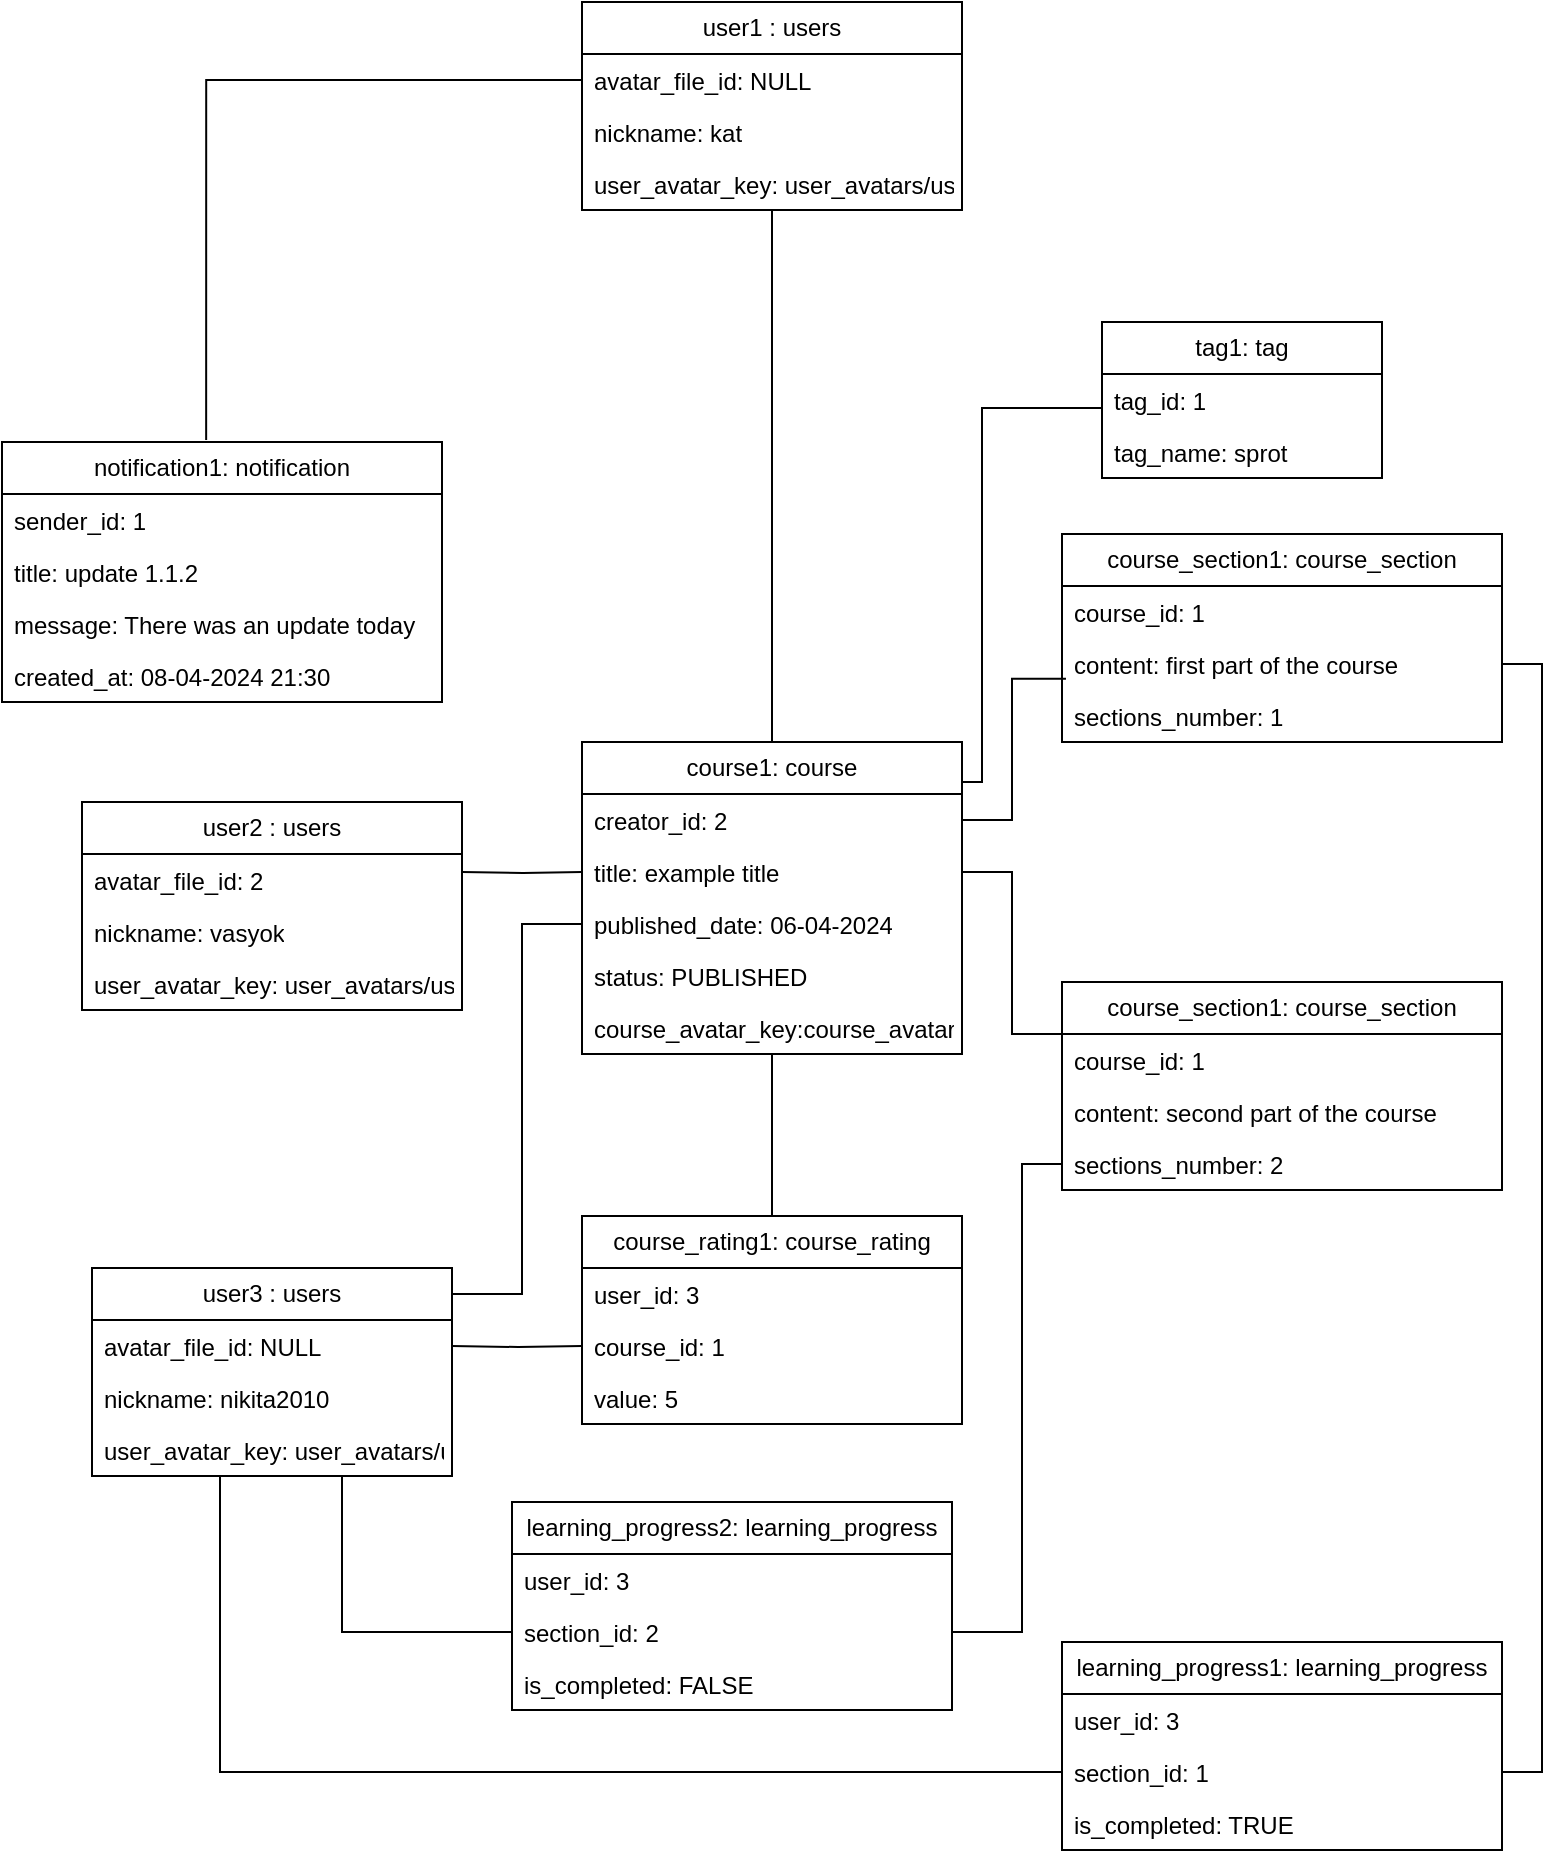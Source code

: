 <mxfile version="24.1.0" type="device">
  <diagram name="Page-1" id="b5b7bab2-c9e2-2cf4-8b2a-24fd1a2a6d21">
    <mxGraphModel dx="1434" dy="836" grid="1" gridSize="10" guides="1" tooltips="1" connect="1" arrows="1" fold="1" page="1" pageScale="1" pageWidth="827" pageHeight="1169" background="none" math="0" shadow="0">
      <root>
        <mxCell id="0" />
        <mxCell id="1" parent="0" />
        <mxCell id="cTdW70NepCCZIWqHgug1-1" value="user2 : users" style="swimlane;fontStyle=0;childLayout=stackLayout;horizontal=1;startSize=26;fillColor=none;horizontalStack=0;resizeParent=1;resizeParentMax=0;resizeLast=0;collapsible=1;marginBottom=0;whiteSpace=wrap;html=1;" parent="1" vertex="1">
          <mxGeometry x="60" y="450" width="190" height="104" as="geometry" />
        </mxCell>
        <mxCell id="cTdW70NepCCZIWqHgug1-2" value="avatar_file_id: 2" style="text;strokeColor=none;fillColor=none;align=left;verticalAlign=top;spacingLeft=4;spacingRight=4;overflow=hidden;rotatable=0;points=[[0,0.5],[1,0.5]];portConstraint=eastwest;whiteSpace=wrap;html=1;" parent="cTdW70NepCCZIWqHgug1-1" vertex="1">
          <mxGeometry y="26" width="190" height="26" as="geometry" />
        </mxCell>
        <mxCell id="qzsGJ3pXTFSO7XhK0shY-1" value="nickname: vasyok" style="text;strokeColor=none;fillColor=none;align=left;verticalAlign=top;spacingLeft=4;spacingRight=4;overflow=hidden;rotatable=0;points=[[0,0.5],[1,0.5]];portConstraint=eastwest;whiteSpace=wrap;html=1;" parent="cTdW70NepCCZIWqHgug1-1" vertex="1">
          <mxGeometry y="52" width="190" height="26" as="geometry" />
        </mxCell>
        <mxCell id="cqOTCVQTFSez_GUfT9-f-2" value="user_avatar_key:&amp;nbsp;user_avatars/user_2_avatar.jpg" style="text;strokeColor=none;fillColor=none;align=left;verticalAlign=top;spacingLeft=4;spacingRight=4;overflow=hidden;rotatable=0;points=[[0,0.5],[1,0.5]];portConstraint=eastwest;whiteSpace=wrap;html=1;" vertex="1" parent="cTdW70NepCCZIWqHgug1-1">
          <mxGeometry y="78" width="190" height="26" as="geometry" />
        </mxCell>
        <mxCell id="ExJdHabm7_KHnXWHpjVK-8" style="edgeStyle=orthogonalEdgeStyle;rounded=0;orthogonalLoop=1;jettySize=auto;html=1;entryX=0;entryY=0.654;entryDx=0;entryDy=0;endArrow=none;endFill=0;entryPerimeter=0;" parent="1" source="cTdW70NepCCZIWqHgug1-322" target="ExJdHabm7_KHnXWHpjVK-11" edge="1">
          <mxGeometry relative="1" as="geometry">
            <mxPoint x="570" y="215" as="targetPoint" />
            <Array as="points">
              <mxPoint x="510" y="440" />
              <mxPoint x="510" y="253" />
            </Array>
          </mxGeometry>
        </mxCell>
        <mxCell id="cTdW70NepCCZIWqHgug1-322" value="course1: course" style="swimlane;fontStyle=0;childLayout=stackLayout;horizontal=1;startSize=26;fillColor=none;horizontalStack=0;resizeParent=1;resizeParentMax=0;resizeLast=0;collapsible=1;marginBottom=0;whiteSpace=wrap;html=1;" parent="1" vertex="1">
          <mxGeometry x="310" y="420" width="190" height="156" as="geometry" />
        </mxCell>
        <mxCell id="cTdW70NepCCZIWqHgug1-323" value="creator_id: 2" style="text;strokeColor=none;fillColor=none;align=left;verticalAlign=top;spacingLeft=4;spacingRight=4;overflow=hidden;rotatable=0;points=[[0,0.5],[1,0.5]];portConstraint=eastwest;whiteSpace=wrap;html=1;" parent="cTdW70NepCCZIWqHgug1-322" vertex="1">
          <mxGeometry y="26" width="190" height="26" as="geometry" />
        </mxCell>
        <mxCell id="cTdW70NepCCZIWqHgug1-324" value="title: example title" style="text;strokeColor=none;fillColor=none;align=left;verticalAlign=top;spacingLeft=4;spacingRight=4;overflow=hidden;rotatable=0;points=[[0,0.5],[1,0.5]];portConstraint=eastwest;whiteSpace=wrap;html=1;" parent="cTdW70NepCCZIWqHgug1-322" vertex="1">
          <mxGeometry y="52" width="190" height="26" as="geometry" />
        </mxCell>
        <mxCell id="cTdW70NepCCZIWqHgug1-325" value="published_date: 06-04-2024" style="text;strokeColor=none;fillColor=none;align=left;verticalAlign=top;spacingLeft=4;spacingRight=4;overflow=hidden;rotatable=0;points=[[0,0.5],[1,0.5]];portConstraint=eastwest;whiteSpace=wrap;html=1;" parent="cTdW70NepCCZIWqHgug1-322" vertex="1">
          <mxGeometry y="78" width="190" height="26" as="geometry" />
        </mxCell>
        <mxCell id="GGQ7iSAOQ_vFK_jtie28-1" value="status:&amp;nbsp;PUBLISHED" style="text;strokeColor=none;fillColor=none;align=left;verticalAlign=top;spacingLeft=4;spacingRight=4;overflow=hidden;rotatable=0;points=[[0,0.5],[1,0.5]];portConstraint=eastwest;whiteSpace=wrap;html=1;" parent="cTdW70NepCCZIWqHgug1-322" vertex="1">
          <mxGeometry y="104" width="190" height="26" as="geometry" />
        </mxCell>
        <mxCell id="cqOTCVQTFSez_GUfT9-f-1" value="course_avatar_key:course_avatars/course_1_avatar.jpg" style="text;strokeColor=none;fillColor=none;align=left;verticalAlign=top;spacingLeft=4;spacingRight=4;overflow=hidden;rotatable=0;points=[[0,0.5],[1,0.5]];portConstraint=eastwest;whiteSpace=wrap;html=1;" vertex="1" parent="cTdW70NepCCZIWqHgug1-322">
          <mxGeometry y="130" width="190" height="26" as="geometry" />
        </mxCell>
        <mxCell id="cTdW70NepCCZIWqHgug1-327" style="edgeStyle=orthogonalEdgeStyle;rounded=0;orthogonalLoop=1;jettySize=auto;html=1;endArrow=none;endFill=0;" parent="1" target="cTdW70NepCCZIWqHgug1-324" edge="1">
          <mxGeometry relative="1" as="geometry">
            <mxPoint x="250" y="485" as="sourcePoint" />
          </mxGeometry>
        </mxCell>
        <mxCell id="cTdW70NepCCZIWqHgug1-336" style="edgeStyle=orthogonalEdgeStyle;rounded=0;orthogonalLoop=1;jettySize=auto;html=1;entryX=0;entryY=0.5;entryDx=0;entryDy=0;exitX=1;exitY=0.25;exitDx=0;exitDy=0;endArrow=none;endFill=0;" parent="1" source="cTdW70NepCCZIWqHgug1-328" target="cTdW70NepCCZIWqHgug1-325" edge="1">
          <mxGeometry relative="1" as="geometry">
            <mxPoint x="245" y="696" as="sourcePoint" />
            <Array as="points">
              <mxPoint x="280" y="696" />
              <mxPoint x="280" y="511" />
            </Array>
          </mxGeometry>
        </mxCell>
        <mxCell id="cTdW70NepCCZIWqHgug1-328" value="user3 : users" style="swimlane;fontStyle=0;childLayout=stackLayout;horizontal=1;startSize=26;fillColor=none;horizontalStack=0;resizeParent=1;resizeParentMax=0;resizeLast=0;collapsible=1;marginBottom=0;whiteSpace=wrap;html=1;" parent="1" vertex="1">
          <mxGeometry x="65" y="683" width="180" height="104" as="geometry" />
        </mxCell>
        <mxCell id="cTdW70NepCCZIWqHgug1-329" value="avatar_file_id: NULL" style="text;strokeColor=none;fillColor=none;align=left;verticalAlign=top;spacingLeft=4;spacingRight=4;overflow=hidden;rotatable=0;points=[[0,0.5],[1,0.5]];portConstraint=eastwest;whiteSpace=wrap;html=1;" parent="cTdW70NepCCZIWqHgug1-328" vertex="1">
          <mxGeometry y="26" width="180" height="26" as="geometry" />
        </mxCell>
        <mxCell id="qzsGJ3pXTFSO7XhK0shY-2" value="nickname: nikita2010" style="text;strokeColor=none;fillColor=none;align=left;verticalAlign=top;spacingLeft=4;spacingRight=4;overflow=hidden;rotatable=0;points=[[0,0.5],[1,0.5]];portConstraint=eastwest;whiteSpace=wrap;html=1;" parent="cTdW70NepCCZIWqHgug1-328" vertex="1">
          <mxGeometry y="52" width="180" height="26" as="geometry" />
        </mxCell>
        <mxCell id="cqOTCVQTFSez_GUfT9-f-4" value="user_avatar_key:&amp;nbsp;user_avatars/user_3_avatar.jpg" style="text;strokeColor=none;fillColor=none;align=left;verticalAlign=top;spacingLeft=4;spacingRight=4;overflow=hidden;rotatable=0;points=[[0,0.5],[1,0.5]];portConstraint=eastwest;whiteSpace=wrap;html=1;" vertex="1" parent="cTdW70NepCCZIWqHgug1-328">
          <mxGeometry y="78" width="180" height="26" as="geometry" />
        </mxCell>
        <mxCell id="cTdW70NepCCZIWqHgug1-343" style="edgeStyle=orthogonalEdgeStyle;rounded=0;orthogonalLoop=1;jettySize=auto;html=1;entryX=0.5;entryY=1;entryDx=0;entryDy=0;endArrow=none;endFill=0;" parent="1" source="cTdW70NepCCZIWqHgug1-337" target="cTdW70NepCCZIWqHgug1-322" edge="1">
          <mxGeometry relative="1" as="geometry" />
        </mxCell>
        <mxCell id="cTdW70NepCCZIWqHgug1-337" value="course_rating1: course_rating" style="swimlane;fontStyle=0;childLayout=stackLayout;horizontal=1;startSize=26;fillColor=none;horizontalStack=0;resizeParent=1;resizeParentMax=0;resizeLast=0;collapsible=1;marginBottom=0;whiteSpace=wrap;html=1;" parent="1" vertex="1">
          <mxGeometry x="310" y="657" width="190" height="104" as="geometry" />
        </mxCell>
        <mxCell id="cTdW70NepCCZIWqHgug1-338" value="user_id: 3" style="text;strokeColor=none;fillColor=none;align=left;verticalAlign=top;spacingLeft=4;spacingRight=4;overflow=hidden;rotatable=0;points=[[0,0.5],[1,0.5]];portConstraint=eastwest;whiteSpace=wrap;html=1;" parent="cTdW70NepCCZIWqHgug1-337" vertex="1">
          <mxGeometry y="26" width="190" height="26" as="geometry" />
        </mxCell>
        <mxCell id="cTdW70NepCCZIWqHgug1-339" value="course_id: 1" style="text;strokeColor=none;fillColor=none;align=left;verticalAlign=top;spacingLeft=4;spacingRight=4;overflow=hidden;rotatable=0;points=[[0,0.5],[1,0.5]];portConstraint=eastwest;whiteSpace=wrap;html=1;" parent="cTdW70NepCCZIWqHgug1-337" vertex="1">
          <mxGeometry y="52" width="190" height="26" as="geometry" />
        </mxCell>
        <mxCell id="cTdW70NepCCZIWqHgug1-340" value="value: 5" style="text;strokeColor=none;fillColor=none;align=left;verticalAlign=top;spacingLeft=4;spacingRight=4;overflow=hidden;rotatable=0;points=[[0,0.5],[1,0.5]];portConstraint=eastwest;whiteSpace=wrap;html=1;" parent="cTdW70NepCCZIWqHgug1-337" vertex="1">
          <mxGeometry y="78" width="190" height="26" as="geometry" />
        </mxCell>
        <mxCell id="cTdW70NepCCZIWqHgug1-341" style="edgeStyle=orthogonalEdgeStyle;rounded=0;orthogonalLoop=1;jettySize=auto;html=1;entryX=0;entryY=0.5;entryDx=0;entryDy=0;startArrow=none;startFill=0;endArrow=none;endFill=0;" parent="1" target="cTdW70NepCCZIWqHgug1-339" edge="1">
          <mxGeometry relative="1" as="geometry">
            <mxPoint x="245" y="722" as="sourcePoint" />
          </mxGeometry>
        </mxCell>
        <mxCell id="cTdW70NepCCZIWqHgug1-352" value="course_section1: course_section" style="swimlane;fontStyle=0;childLayout=stackLayout;horizontal=1;startSize=26;fillColor=none;horizontalStack=0;resizeParent=1;resizeParentMax=0;resizeLast=0;collapsible=1;marginBottom=0;whiteSpace=wrap;html=1;" parent="1" vertex="1">
          <mxGeometry x="550" y="316" width="220" height="104" as="geometry" />
        </mxCell>
        <mxCell id="cTdW70NepCCZIWqHgug1-353" value="course_id: 1" style="text;strokeColor=none;fillColor=none;align=left;verticalAlign=top;spacingLeft=4;spacingRight=4;overflow=hidden;rotatable=0;points=[[0,0.5],[1,0.5]];portConstraint=eastwest;whiteSpace=wrap;html=1;" parent="cTdW70NepCCZIWqHgug1-352" vertex="1">
          <mxGeometry y="26" width="220" height="26" as="geometry" />
        </mxCell>
        <mxCell id="cTdW70NepCCZIWqHgug1-354" value="content: first part of the course" style="text;strokeColor=none;fillColor=none;align=left;verticalAlign=top;spacingLeft=4;spacingRight=4;overflow=hidden;rotatable=0;points=[[0,0.5],[1,0.5]];portConstraint=eastwest;whiteSpace=wrap;html=1;" parent="cTdW70NepCCZIWqHgug1-352" vertex="1">
          <mxGeometry y="52" width="220" height="26" as="geometry" />
        </mxCell>
        <mxCell id="cTdW70NepCCZIWqHgug1-355" value="sections_number: 1" style="text;strokeColor=none;fillColor=none;align=left;verticalAlign=top;spacingLeft=4;spacingRight=4;overflow=hidden;rotatable=0;points=[[0,0.5],[1,0.5]];portConstraint=eastwest;whiteSpace=wrap;html=1;" parent="cTdW70NepCCZIWqHgug1-352" vertex="1">
          <mxGeometry y="78" width="220" height="26" as="geometry" />
        </mxCell>
        <mxCell id="cTdW70NepCCZIWqHgug1-356" value="course_section1: course_section" style="swimlane;fontStyle=0;childLayout=stackLayout;horizontal=1;startSize=26;fillColor=none;horizontalStack=0;resizeParent=1;resizeParentMax=0;resizeLast=0;collapsible=1;marginBottom=0;whiteSpace=wrap;html=1;" parent="1" vertex="1">
          <mxGeometry x="550" y="540" width="220" height="104" as="geometry" />
        </mxCell>
        <mxCell id="cTdW70NepCCZIWqHgug1-357" value="course_id: 1" style="text;strokeColor=none;fillColor=none;align=left;verticalAlign=top;spacingLeft=4;spacingRight=4;overflow=hidden;rotatable=0;points=[[0,0.5],[1,0.5]];portConstraint=eastwest;whiteSpace=wrap;html=1;" parent="cTdW70NepCCZIWqHgug1-356" vertex="1">
          <mxGeometry y="26" width="220" height="26" as="geometry" />
        </mxCell>
        <mxCell id="cTdW70NepCCZIWqHgug1-358" value="content: second part of the course" style="text;strokeColor=none;fillColor=none;align=left;verticalAlign=top;spacingLeft=4;spacingRight=4;overflow=hidden;rotatable=0;points=[[0,0.5],[1,0.5]];portConstraint=eastwest;whiteSpace=wrap;html=1;" parent="cTdW70NepCCZIWqHgug1-356" vertex="1">
          <mxGeometry y="52" width="220" height="26" as="geometry" />
        </mxCell>
        <mxCell id="cTdW70NepCCZIWqHgug1-359" value="sections_number: 2" style="text;strokeColor=none;fillColor=none;align=left;verticalAlign=top;spacingLeft=4;spacingRight=4;overflow=hidden;rotatable=0;points=[[0,0.5],[1,0.5]];portConstraint=eastwest;whiteSpace=wrap;html=1;" parent="cTdW70NepCCZIWqHgug1-356" vertex="1">
          <mxGeometry y="78" width="220" height="26" as="geometry" />
        </mxCell>
        <mxCell id="cTdW70NepCCZIWqHgug1-360" style="edgeStyle=orthogonalEdgeStyle;rounded=0;orthogonalLoop=1;jettySize=auto;html=1;entryX=0;entryY=0.25;entryDx=0;entryDy=0;startArrow=none;startFill=0;endArrow=none;endFill=0;" parent="1" source="cTdW70NepCCZIWqHgug1-324" target="cTdW70NepCCZIWqHgug1-356" edge="1">
          <mxGeometry relative="1" as="geometry" />
        </mxCell>
        <mxCell id="cTdW70NepCCZIWqHgug1-362" style="edgeStyle=orthogonalEdgeStyle;rounded=0;orthogonalLoop=1;jettySize=auto;html=1;entryX=0.009;entryY=0.784;entryDx=0;entryDy=0;entryPerimeter=0;endArrow=none;endFill=0;" parent="1" source="cTdW70NepCCZIWqHgug1-323" target="cTdW70NepCCZIWqHgug1-354" edge="1">
          <mxGeometry relative="1" as="geometry" />
        </mxCell>
        <mxCell id="cTdW70NepCCZIWqHgug1-374" value="learning_progress1: learning_progress" style="swimlane;fontStyle=0;childLayout=stackLayout;horizontal=1;startSize=26;fillColor=none;horizontalStack=0;resizeParent=1;resizeParentMax=0;resizeLast=0;collapsible=1;marginBottom=0;whiteSpace=wrap;html=1;" parent="1" vertex="1">
          <mxGeometry x="550" y="870" width="220" height="104" as="geometry" />
        </mxCell>
        <mxCell id="cTdW70NepCCZIWqHgug1-375" value="user_id: 3" style="text;strokeColor=none;fillColor=none;align=left;verticalAlign=top;spacingLeft=4;spacingRight=4;overflow=hidden;rotatable=0;points=[[0,0.5],[1,0.5]];portConstraint=eastwest;whiteSpace=wrap;html=1;" parent="cTdW70NepCCZIWqHgug1-374" vertex="1">
          <mxGeometry y="26" width="220" height="26" as="geometry" />
        </mxCell>
        <mxCell id="cTdW70NepCCZIWqHgug1-376" value="section_id: 1" style="text;strokeColor=none;fillColor=none;align=left;verticalAlign=top;spacingLeft=4;spacingRight=4;overflow=hidden;rotatable=0;points=[[0,0.5],[1,0.5]];portConstraint=eastwest;whiteSpace=wrap;html=1;" parent="cTdW70NepCCZIWqHgug1-374" vertex="1">
          <mxGeometry y="52" width="220" height="26" as="geometry" />
        </mxCell>
        <mxCell id="cTdW70NepCCZIWqHgug1-377" value="is_completed: TRUE" style="text;strokeColor=none;fillColor=none;align=left;verticalAlign=top;spacingLeft=4;spacingRight=4;overflow=hidden;rotatable=0;points=[[0,0.5],[1,0.5]];portConstraint=eastwest;whiteSpace=wrap;html=1;" parent="cTdW70NepCCZIWqHgug1-374" vertex="1">
          <mxGeometry y="78" width="220" height="26" as="geometry" />
        </mxCell>
        <mxCell id="cTdW70NepCCZIWqHgug1-389" style="edgeStyle=orthogonalEdgeStyle;rounded=0;orthogonalLoop=1;jettySize=auto;html=1;entryX=0;entryY=0.5;entryDx=0;entryDy=0;endArrow=none;endFill=0;exitX=1;exitY=0.5;exitDx=0;exitDy=0;" parent="1" source="cTdW70NepCCZIWqHgug1-381" target="cTdW70NepCCZIWqHgug1-359" edge="1">
          <mxGeometry relative="1" as="geometry">
            <Array as="points">
              <mxPoint x="530" y="865" />
              <mxPoint x="530" y="631" />
            </Array>
          </mxGeometry>
        </mxCell>
        <mxCell id="cTdW70NepCCZIWqHgug1-379" value="learning_progress2: learning_progress" style="swimlane;fontStyle=0;childLayout=stackLayout;horizontal=1;startSize=26;fillColor=none;horizontalStack=0;resizeParent=1;resizeParentMax=0;resizeLast=0;collapsible=1;marginBottom=0;whiteSpace=wrap;html=1;" parent="1" vertex="1">
          <mxGeometry x="275" y="800" width="220" height="104" as="geometry" />
        </mxCell>
        <mxCell id="cTdW70NepCCZIWqHgug1-380" value="user_id: 3" style="text;strokeColor=none;fillColor=none;align=left;verticalAlign=top;spacingLeft=4;spacingRight=4;overflow=hidden;rotatable=0;points=[[0,0.5],[1,0.5]];portConstraint=eastwest;whiteSpace=wrap;html=1;" parent="cTdW70NepCCZIWqHgug1-379" vertex="1">
          <mxGeometry y="26" width="220" height="26" as="geometry" />
        </mxCell>
        <mxCell id="cTdW70NepCCZIWqHgug1-381" value="section_id: 2" style="text;strokeColor=none;fillColor=none;align=left;verticalAlign=top;spacingLeft=4;spacingRight=4;overflow=hidden;rotatable=0;points=[[0,0.5],[1,0.5]];portConstraint=eastwest;whiteSpace=wrap;html=1;" parent="cTdW70NepCCZIWqHgug1-379" vertex="1">
          <mxGeometry y="52" width="220" height="26" as="geometry" />
        </mxCell>
        <mxCell id="cTdW70NepCCZIWqHgug1-382" value="is_completed: FALSE" style="text;strokeColor=none;fillColor=none;align=left;verticalAlign=top;spacingLeft=4;spacingRight=4;overflow=hidden;rotatable=0;points=[[0,0.5],[1,0.5]];portConstraint=eastwest;whiteSpace=wrap;html=1;" parent="cTdW70NepCCZIWqHgug1-379" vertex="1">
          <mxGeometry y="78" width="220" height="26" as="geometry" />
        </mxCell>
        <mxCell id="cTdW70NepCCZIWqHgug1-383" style="edgeStyle=orthogonalEdgeStyle;rounded=0;orthogonalLoop=1;jettySize=auto;html=1;entryX=1;entryY=0.5;entryDx=0;entryDy=0;endArrow=none;endFill=0;" parent="1" source="cTdW70NepCCZIWqHgug1-354" target="cTdW70NepCCZIWqHgug1-376" edge="1">
          <mxGeometry relative="1" as="geometry">
            <Array as="points">
              <mxPoint x="790" y="381" />
              <mxPoint x="790" y="935" />
            </Array>
          </mxGeometry>
        </mxCell>
        <mxCell id="cTdW70NepCCZIWqHgug1-385" style="edgeStyle=orthogonalEdgeStyle;rounded=0;orthogonalLoop=1;jettySize=auto;html=1;endArrow=none;endFill=0;exitX=0;exitY=0.5;exitDx=0;exitDy=0;" parent="1" source="cTdW70NepCCZIWqHgug1-376" edge="1" target="cqOTCVQTFSez_GUfT9-f-4">
          <mxGeometry relative="1" as="geometry">
            <Array as="points">
              <mxPoint x="129" y="935" />
            </Array>
            <mxPoint x="129" y="790" as="targetPoint" />
          </mxGeometry>
        </mxCell>
        <mxCell id="cTdW70NepCCZIWqHgug1-386" style="edgeStyle=orthogonalEdgeStyle;rounded=0;orthogonalLoop=1;jettySize=auto;html=1;endArrow=none;endFill=0;exitX=0;exitY=0.5;exitDx=0;exitDy=0;" parent="1" source="cTdW70NepCCZIWqHgug1-381" edge="1" target="cqOTCVQTFSez_GUfT9-f-4">
          <mxGeometry relative="1" as="geometry">
            <Array as="points">
              <mxPoint x="190" y="865" />
            </Array>
            <mxPoint x="190" y="790" as="targetPoint" />
          </mxGeometry>
        </mxCell>
        <mxCell id="cTdW70NepCCZIWqHgug1-407" value="user1 : users" style="swimlane;fontStyle=0;childLayout=stackLayout;horizontal=1;startSize=26;fillColor=none;horizontalStack=0;resizeParent=1;resizeParentMax=0;resizeLast=0;collapsible=1;marginBottom=0;whiteSpace=wrap;html=1;" parent="1" vertex="1">
          <mxGeometry x="310" y="50" width="190" height="104" as="geometry" />
        </mxCell>
        <mxCell id="cTdW70NepCCZIWqHgug1-408" value="avatar_file_id: NULL" style="text;strokeColor=none;fillColor=none;align=left;verticalAlign=top;spacingLeft=4;spacingRight=4;overflow=hidden;rotatable=0;points=[[0,0.5],[1,0.5]];portConstraint=eastwest;whiteSpace=wrap;html=1;" parent="cTdW70NepCCZIWqHgug1-407" vertex="1">
          <mxGeometry y="26" width="190" height="26" as="geometry" />
        </mxCell>
        <mxCell id="qzsGJ3pXTFSO7XhK0shY-3" value="nickname: kat" style="text;strokeColor=none;fillColor=none;align=left;verticalAlign=top;spacingLeft=4;spacingRight=4;overflow=hidden;rotatable=0;points=[[0,0.5],[1,0.5]];portConstraint=eastwest;whiteSpace=wrap;html=1;" parent="cTdW70NepCCZIWqHgug1-407" vertex="1">
          <mxGeometry y="52" width="190" height="26" as="geometry" />
        </mxCell>
        <mxCell id="cqOTCVQTFSez_GUfT9-f-3" value="user_avatar_key:&amp;nbsp;user_avatars/user_1_avatar.jpg" style="text;strokeColor=none;fillColor=none;align=left;verticalAlign=top;spacingLeft=4;spacingRight=4;overflow=hidden;rotatable=0;points=[[0,0.5],[1,0.5]];portConstraint=eastwest;whiteSpace=wrap;html=1;" vertex="1" parent="cTdW70NepCCZIWqHgug1-407">
          <mxGeometry y="78" width="190" height="26" as="geometry" />
        </mxCell>
        <mxCell id="cTdW70NepCCZIWqHgug1-428" style="edgeStyle=orthogonalEdgeStyle;rounded=0;orthogonalLoop=1;jettySize=auto;html=1;entryX=0.5;entryY=0;entryDx=0;entryDy=0;endArrow=none;endFill=0;" parent="1" source="cTdW70NepCCZIWqHgug1-407" target="cTdW70NepCCZIWqHgug1-322" edge="1">
          <mxGeometry relative="1" as="geometry">
            <mxPoint x="395" y="160" as="targetPoint" />
          </mxGeometry>
        </mxCell>
        <mxCell id="-hQUeHI8HNlFyrUoPAJZ-56" value="notification1: notification" style="swimlane;fontStyle=0;childLayout=stackLayout;horizontal=1;startSize=26;fillColor=none;horizontalStack=0;resizeParent=1;resizeParentMax=0;resizeLast=0;collapsible=1;marginBottom=0;whiteSpace=wrap;html=1;" parent="1" vertex="1">
          <mxGeometry x="20" y="270" width="220" height="130" as="geometry" />
        </mxCell>
        <mxCell id="-hQUeHI8HNlFyrUoPAJZ-57" value="sender_id: 1" style="text;strokeColor=none;fillColor=none;align=left;verticalAlign=top;spacingLeft=4;spacingRight=4;overflow=hidden;rotatable=0;points=[[0,0.5],[1,0.5]];portConstraint=eastwest;whiteSpace=wrap;html=1;" parent="-hQUeHI8HNlFyrUoPAJZ-56" vertex="1">
          <mxGeometry y="26" width="220" height="26" as="geometry" />
        </mxCell>
        <mxCell id="-hQUeHI8HNlFyrUoPAJZ-58" value="title: update 1.1.2" style="text;strokeColor=none;fillColor=none;align=left;verticalAlign=top;spacingLeft=4;spacingRight=4;overflow=hidden;rotatable=0;points=[[0,0.5],[1,0.5]];portConstraint=eastwest;whiteSpace=wrap;html=1;" parent="-hQUeHI8HNlFyrUoPAJZ-56" vertex="1">
          <mxGeometry y="52" width="220" height="26" as="geometry" />
        </mxCell>
        <mxCell id="-hQUeHI8HNlFyrUoPAJZ-59" value="message: There was an update today" style="text;strokeColor=none;fillColor=none;align=left;verticalAlign=top;spacingLeft=4;spacingRight=4;overflow=hidden;rotatable=0;points=[[0,0.5],[1,0.5]];portConstraint=eastwest;whiteSpace=wrap;html=1;" parent="-hQUeHI8HNlFyrUoPAJZ-56" vertex="1">
          <mxGeometry y="78" width="220" height="26" as="geometry" />
        </mxCell>
        <mxCell id="-hQUeHI8HNlFyrUoPAJZ-60" value="created_at: 08-04-2024 21:30" style="text;strokeColor=none;fillColor=none;align=left;verticalAlign=top;spacingLeft=4;spacingRight=4;overflow=hidden;rotatable=0;points=[[0,0.5],[1,0.5]];portConstraint=eastwest;whiteSpace=wrap;html=1;" parent="-hQUeHI8HNlFyrUoPAJZ-56" vertex="1">
          <mxGeometry y="104" width="220" height="26" as="geometry" />
        </mxCell>
        <mxCell id="-hQUeHI8HNlFyrUoPAJZ-91" style="edgeStyle=orthogonalEdgeStyle;rounded=0;orthogonalLoop=1;jettySize=auto;html=1;entryX=0.464;entryY=-0.008;entryDx=0;entryDy=0;endArrow=none;endFill=0;exitX=0;exitY=0.5;exitDx=0;exitDy=0;entryPerimeter=0;" parent="1" source="cTdW70NepCCZIWqHgug1-408" target="-hQUeHI8HNlFyrUoPAJZ-56" edge="1">
          <mxGeometry relative="1" as="geometry">
            <Array as="points">
              <mxPoint x="122" y="89" />
            </Array>
          </mxGeometry>
        </mxCell>
        <mxCell id="ExJdHabm7_KHnXWHpjVK-10" value="tag1: tag" style="swimlane;fontStyle=0;childLayout=stackLayout;horizontal=1;startSize=26;fillColor=none;horizontalStack=0;resizeParent=1;resizeParentMax=0;resizeLast=0;collapsible=1;marginBottom=0;whiteSpace=wrap;html=1;" parent="1" vertex="1">
          <mxGeometry x="570" y="210" width="140" height="78" as="geometry" />
        </mxCell>
        <mxCell id="ExJdHabm7_KHnXWHpjVK-11" value="tag_id: 1" style="text;strokeColor=none;fillColor=none;align=left;verticalAlign=top;spacingLeft=4;spacingRight=4;overflow=hidden;rotatable=0;points=[[0,0.5],[1,0.5]];portConstraint=eastwest;whiteSpace=wrap;html=1;" parent="ExJdHabm7_KHnXWHpjVK-10" vertex="1">
          <mxGeometry y="26" width="140" height="26" as="geometry" />
        </mxCell>
        <mxCell id="ExJdHabm7_KHnXWHpjVK-12" value="tag_name: sprot" style="text;strokeColor=none;fillColor=none;align=left;verticalAlign=top;spacingLeft=4;spacingRight=4;overflow=hidden;rotatable=0;points=[[0,0.5],[1,0.5]];portConstraint=eastwest;whiteSpace=wrap;html=1;" parent="ExJdHabm7_KHnXWHpjVK-10" vertex="1">
          <mxGeometry y="52" width="140" height="26" as="geometry" />
        </mxCell>
      </root>
    </mxGraphModel>
  </diagram>
</mxfile>
